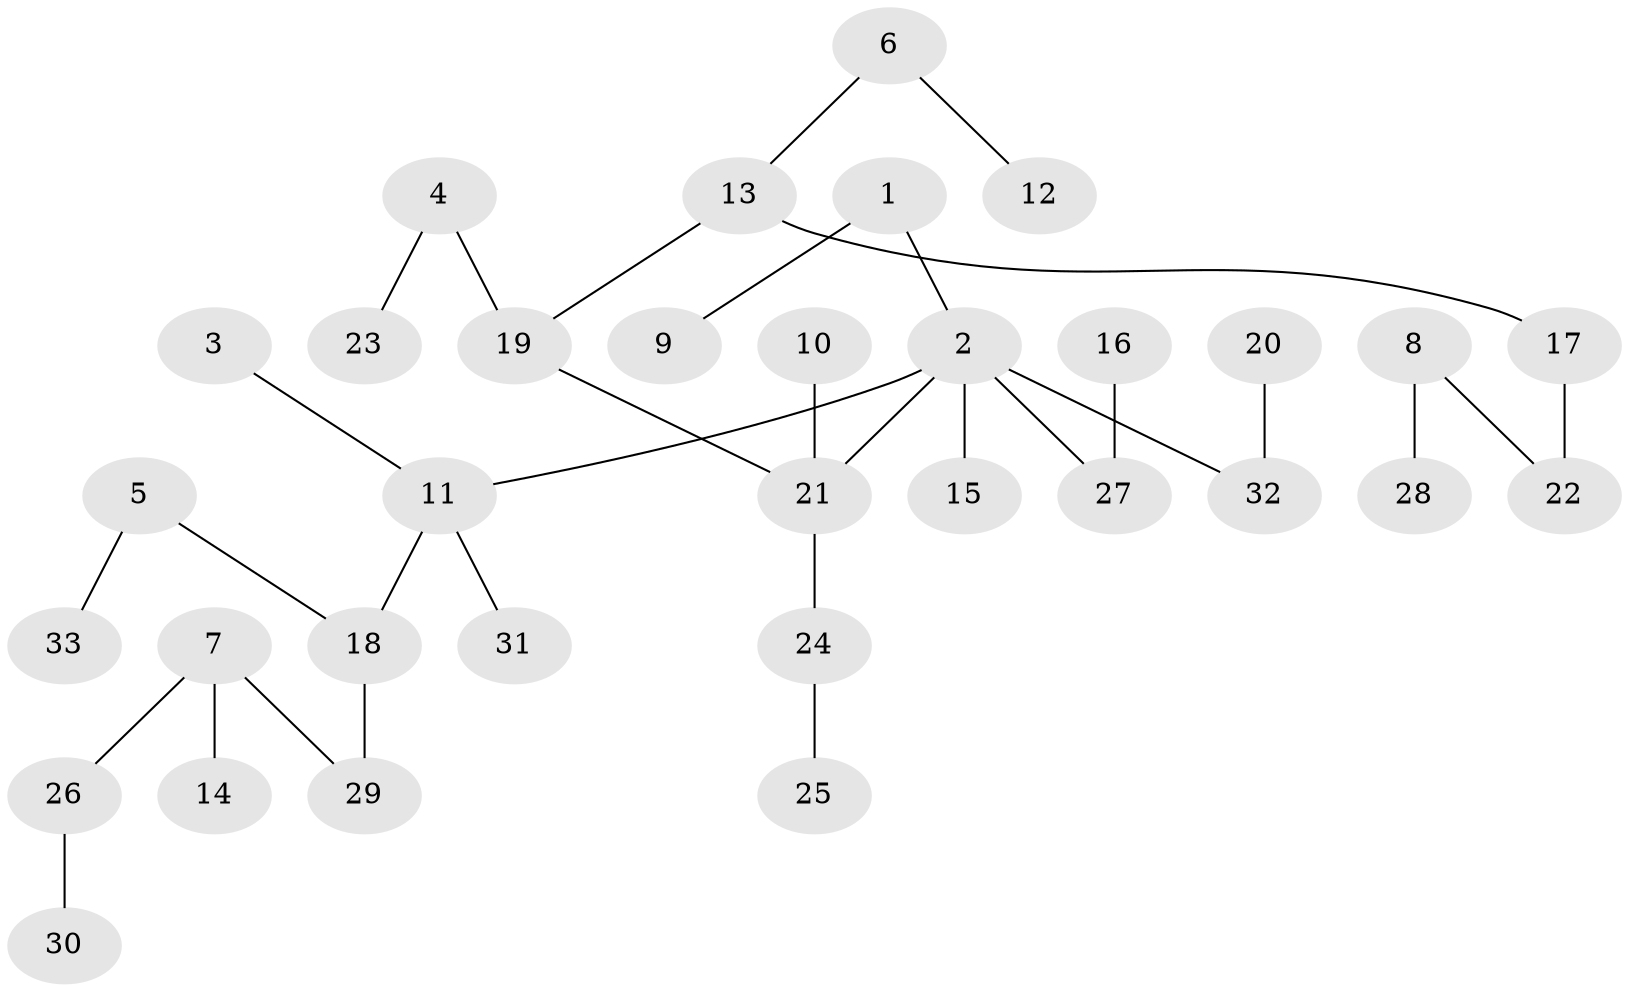 // original degree distribution, {6: 0.015384615384615385, 5: 0.046153846153846156, 2: 0.2, 3: 0.18461538461538463, 1: 0.5076923076923077, 4: 0.046153846153846156}
// Generated by graph-tools (version 1.1) at 2025/02/03/09/25 03:02:27]
// undirected, 33 vertices, 32 edges
graph export_dot {
graph [start="1"]
  node [color=gray90,style=filled];
  1;
  2;
  3;
  4;
  5;
  6;
  7;
  8;
  9;
  10;
  11;
  12;
  13;
  14;
  15;
  16;
  17;
  18;
  19;
  20;
  21;
  22;
  23;
  24;
  25;
  26;
  27;
  28;
  29;
  30;
  31;
  32;
  33;
  1 -- 2 [weight=1.0];
  1 -- 9 [weight=1.0];
  2 -- 11 [weight=1.0];
  2 -- 15 [weight=1.0];
  2 -- 21 [weight=1.0];
  2 -- 27 [weight=1.0];
  2 -- 32 [weight=1.0];
  3 -- 11 [weight=1.0];
  4 -- 19 [weight=1.0];
  4 -- 23 [weight=1.0];
  5 -- 18 [weight=1.0];
  5 -- 33 [weight=1.0];
  6 -- 12 [weight=1.0];
  6 -- 13 [weight=1.0];
  7 -- 14 [weight=1.0];
  7 -- 26 [weight=1.0];
  7 -- 29 [weight=1.0];
  8 -- 22 [weight=1.0];
  8 -- 28 [weight=1.0];
  10 -- 21 [weight=1.0];
  11 -- 18 [weight=1.0];
  11 -- 31 [weight=1.0];
  13 -- 17 [weight=1.0];
  13 -- 19 [weight=1.0];
  16 -- 27 [weight=1.0];
  17 -- 22 [weight=1.0];
  18 -- 29 [weight=1.0];
  19 -- 21 [weight=1.0];
  20 -- 32 [weight=1.0];
  21 -- 24 [weight=1.0];
  24 -- 25 [weight=1.0];
  26 -- 30 [weight=1.0];
}
